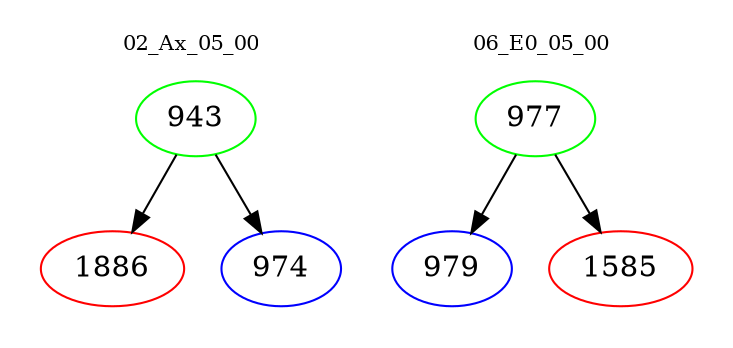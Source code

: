 digraph{
subgraph cluster_0 {
color = white
label = "02_Ax_05_00";
fontsize=10;
T0_943 [label="943", color="green"]
T0_943 -> T0_1886 [color="black"]
T0_1886 [label="1886", color="red"]
T0_943 -> T0_974 [color="black"]
T0_974 [label="974", color="blue"]
}
subgraph cluster_1 {
color = white
label = "06_E0_05_00";
fontsize=10;
T1_977 [label="977", color="green"]
T1_977 -> T1_979 [color="black"]
T1_979 [label="979", color="blue"]
T1_977 -> T1_1585 [color="black"]
T1_1585 [label="1585", color="red"]
}
}
